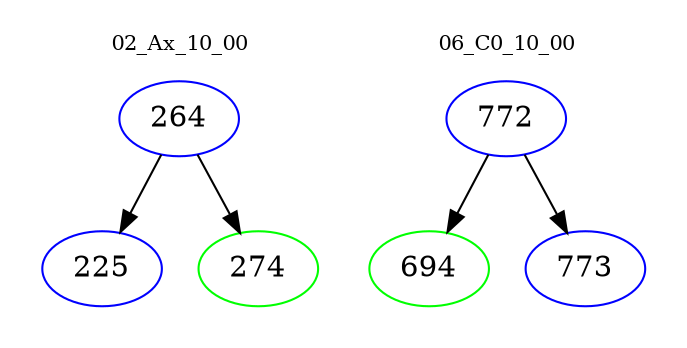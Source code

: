 digraph{
subgraph cluster_0 {
color = white
label = "02_Ax_10_00";
fontsize=10;
T0_264 [label="264", color="blue"]
T0_264 -> T0_225 [color="black"]
T0_225 [label="225", color="blue"]
T0_264 -> T0_274 [color="black"]
T0_274 [label="274", color="green"]
}
subgraph cluster_1 {
color = white
label = "06_C0_10_00";
fontsize=10;
T1_772 [label="772", color="blue"]
T1_772 -> T1_694 [color="black"]
T1_694 [label="694", color="green"]
T1_772 -> T1_773 [color="black"]
T1_773 [label="773", color="blue"]
}
}

